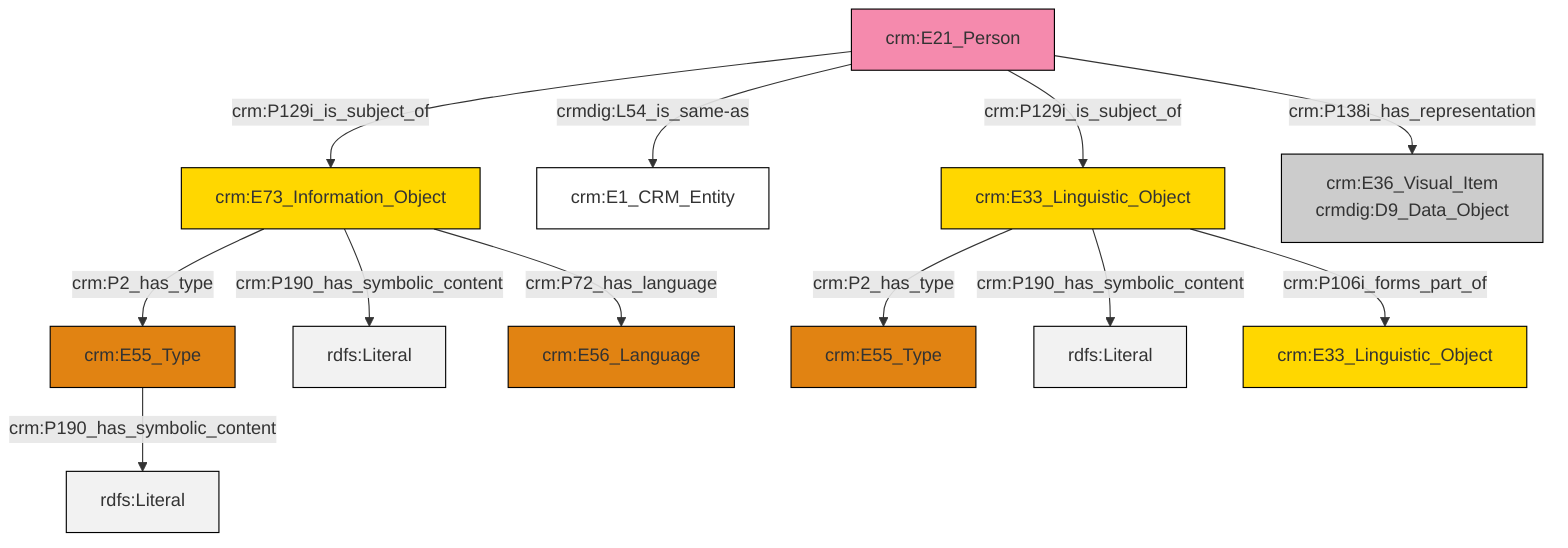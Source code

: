 graph TD
classDef Literal fill:#f2f2f2,stroke:#000000;
classDef CRM_Entity fill:#FFFFFF,stroke:#000000;
classDef Temporal_Entity fill:#00C9E6, stroke:#000000;
classDef Type fill:#E18312, stroke:#000000;
classDef Time-Span fill:#2C9C91, stroke:#000000;
classDef Appellation fill:#FFEB7F, stroke:#000000;
classDef Place fill:#008836, stroke:#000000;
classDef Persistent_Item fill:#B266B2, stroke:#000000;
classDef Conceptual_Object fill:#FFD700, stroke:#000000;
classDef Physical_Thing fill:#D2B48C, stroke:#000000;
classDef Actor fill:#f58aad, stroke:#000000;
classDef PC_Classes fill:#4ce600, stroke:#000000;
classDef Multi fill:#cccccc,stroke:#000000;

7["crm:E73_Information_Object"]:::Conceptual_Object -->|crm:P2_has_type| 2["crm:E55_Type"]:::Type
11["crm:E21_Person"]:::Actor -->|crm:P129i_is_subject_of| 7["crm:E73_Information_Object"]:::Conceptual_Object
12["crm:E33_Linguistic_Object"]:::Conceptual_Object -->|crm:P2_has_type| 0["crm:E55_Type"]:::Type
12["crm:E33_Linguistic_Object"]:::Conceptual_Object -->|crm:P190_has_symbolic_content| 14[rdfs:Literal]:::Literal
11["crm:E21_Person"]:::Actor -->|crmdig:L54_is_same-as| 9["crm:E1_CRM_Entity"]:::CRM_Entity
7["crm:E73_Information_Object"]:::Conceptual_Object -->|crm:P190_has_symbolic_content| 19[rdfs:Literal]:::Literal
11["crm:E21_Person"]:::Actor -->|crm:P129i_is_subject_of| 12["crm:E33_Linguistic_Object"]:::Conceptual_Object
12["crm:E33_Linguistic_Object"]:::Conceptual_Object -->|crm:P106i_forms_part_of| 17["crm:E33_Linguistic_Object"]:::Conceptual_Object
2["crm:E55_Type"]:::Type -->|crm:P190_has_symbolic_content| 22[rdfs:Literal]:::Literal
7["crm:E73_Information_Object"]:::Conceptual_Object -->|crm:P72_has_language| 4["crm:E56_Language"]:::Type
11["crm:E21_Person"]:::Actor -->|crm:P138i_has_representation| 15["crm:E36_Visual_Item<br>crmdig:D9_Data_Object"]:::Multi